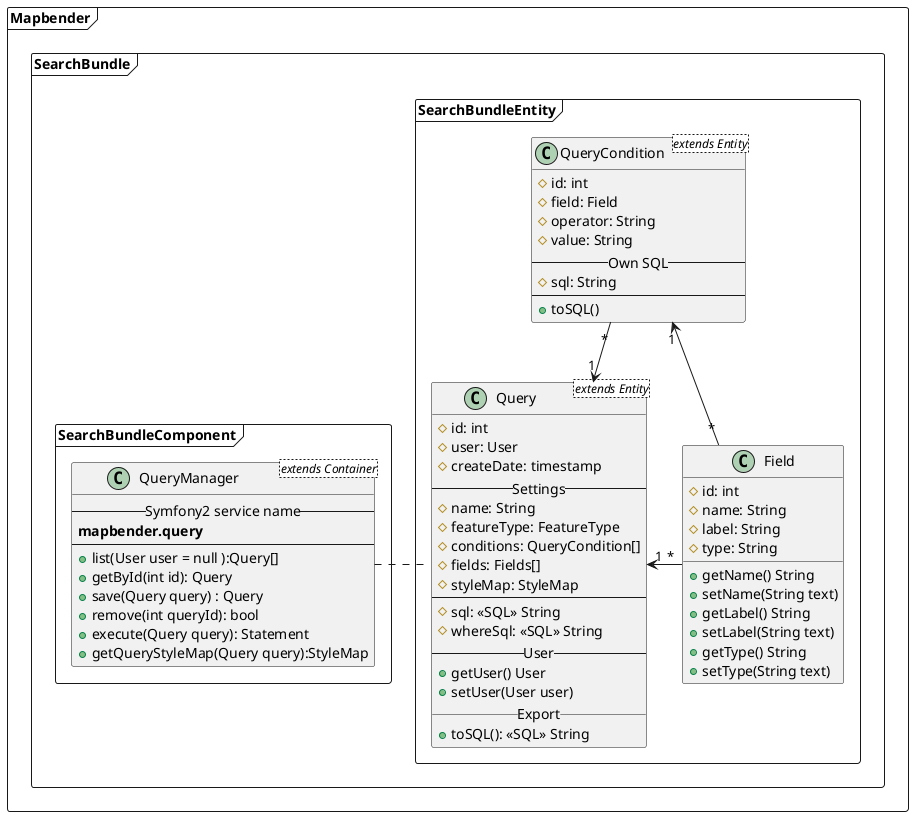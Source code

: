 @startuml


package Mapbender <<Frame>> {
  package SearchBundle <<Frame>> {
   package SearchBundleEntity <<Frame>> {
      class Query <extends Entity>{
        # id: int
        # user: User
        # createDate: timestamp
        -- Settings --
        # name: String
        # featureType: FeatureType
        # conditions: QueryCondition[]
        # fields: Fields[]
        # styleMap: StyleMap
        --
        # sql: <<SQL>> String
        # whereSql: <<SQL>> String
        -- User --
        + getUser() User
        + setUser(User user)
        __ Export __
        + toSQL(): <<SQL>> String
      }

      class Field {
        # id: int
        # name: String
        # label: String
        # type: String
        + getName() String
        + setName(String text)
        + getLabel() String
        + setLabel(String text)
        + getType() String
        + setType(String text)
      }

      class QueryCondition <extends Entity>{
        # id: int
        # field: Field
        # operator: String
        # value: String
        -- Own SQL --
        # sql: String
        --
        + toSQL()
      }
    }
    package SearchBundleComponent <<Frame>>{
      class QueryManager <extends Container>{
          -- Symfony2 service name --
          **mapbender.query**
          --
          + list(User user = null ):Query[]
          + getById(int id): Query
          + save(Query query) : Query
          + remove(int queryId): bool
          + execute(Query query): Statement
          + getQueryStyleMap(Query query):StyleMap
      }
    }
  }
  QueryCondition "*" --> "1" Query
  QueryManager .  Query
  QueryCondition "1" <--  "*" Field
  Query "1" <-  "*" Field

}


@enduml